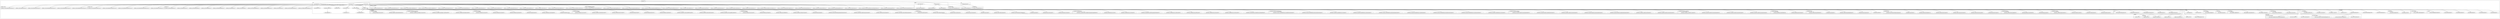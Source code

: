 digraph {
  subgraph cluster_ {
    label = "";
    labeljust = l;
    subgraph cluster_core {
      label = "core";
      labeljust = l;
      node[shape=ellipse];
      Template_core_Constructor [label="core.Constructor.ftl (39)"];
      node[shape=ellipse];
      Template_core_Attribute [label="core.Attribute.ftl (175)"];
      node[shape=ellipse];
      Template_core_Class [label="core.Class.ftl (40)"];
      node[shape=ellipse];
      Template_core_Interface [label="core.Interface.ftl (14)"];
      node[shape=ellipse];
      Template_core_EmptyBody [label="core.EmptyBody.ftl (39)"];
      node[shape=ellipse];
      Template_core_Annotations [label="core.Annotations.ftl (15)"];
      node[shape=ellipse];
      Template_core_Method [label="core.Method.ftl (1182)"];
      node[shape=ellipse];
      Template_core_EmptyConstants [label="core.EmptyConstants.ftl (2)"];
      node[shape=ellipse];
      Template_core_Imports [label="core.Imports.ftl (54)"];
      node[shape=ellipse];
      Template_core_Value [label="core.Value.ftl (115)"];
      node[shape=ellipse];
      Template_core_Enum [label="core.Enum.ftl (1)"];
      node[shape=ellipse];
      Template_core_Constants [label="core.Constants.ftl (2)"];
    }
    subgraph cluster__symboltable {
      label = "_symboltable";
      labeljust = l;
      subgraph cluster__symboltable_symbol {
        label = "_symboltable.symbol";
        labeljust = l;
        node[shape=ellipse];
        Template__symboltable_symbol_Build [label="_symboltable.symbol.Build.ftl (2)"];
        node[shape=ellipse];
        Template__symboltable_symbol_DetermineFullName [label="_symboltable.symbol.DetermineFullName.ftl (2)"];
        node[shape=ellipse];
        Template__symboltable_symbol_NameSetter [label="_symboltable.symbol.NameSetter.ftl (4)"];
        node[shape=ellipse];
        Template__symboltable_symbol_DeterminePackageName [label="_symboltable.symbol.DeterminePackageName.ftl (2)"];
      }
      subgraph cluster__symboltable_symboltablecreatordelegator {
        label = "_symboltable.symboltablecreatordelegator";
        labeljust = l;
        node[shape=ellipse];
        Template__symboltable_symboltablecreatordelegator_Constructor [label="_symboltable.symboltablecreatordelegator.Constructor.ftl (1)"];
        node[shape=ellipse];
        Template__symboltable_symboltablecreatordelegator_Build [label="_symboltable.symboltablecreatordelegator.Build.ftl (1)"];
        node[shape=ellipse];
        Template__symboltable_symboltablecreatordelegator_CreateFromAST [label="_symboltable.symboltablecreatordelegator.CreateFromAST.ftl (1)"];
      }
      subgraph cluster__symboltable_language {
        label = "_symboltable.language";
        labeljust = l;
        node[shape=ellipse];
        Template__symboltable_language_Constructor [label="_symboltable.language.Constructor.ftl (1)"];
        node[shape=ellipse];
        Template__symboltable_language_CalculateModelNamesFor [label="_symboltable.language.CalculateModelNamesFor.ftl (2)"];
      }
      subgraph cluster__symboltable_iglobalscope {
        label = "_symboltable.iglobalscope";
        labeljust = l;
        node[shape=ellipse];
        Template__symboltable_iglobalscope_ResolveMany [label="_symboltable.iglobalscope.ResolveMany.ftl (2)"];
        node[shape=ellipse];
        Template__symboltable_iglobalscope_LoadModelsFor [label="_symboltable.iglobalscope.LoadModelsFor.ftl (2)"];
      }
      subgraph cluster__symboltable_serialization_symbolDeSer {
        label = "_symboltable.serialization.symbolDeSer";
        labeljust = l;
        node[shape=ellipse];
        Template__symboltable_serialization_symbolDeSer_DeserializeJsonObject [label="_symboltable.serialization.symbolDeSer.DeserializeJsonObject.ftl (2)"];
        node[shape=ellipse];
        Template__symboltable_serialization_symbolDeSer_Serialize [label="_symboltable.serialization.symbolDeSer.Serialize.ftl (3)"];
        node[shape=ellipse];
        Template__symboltable_serialization_symbolDeSer_DeserializeSymbol [label="_symboltable.serialization.symbolDeSer.DeserializeSymbol.ftl (2)"];
        node[shape=ellipse];
        Template__symboltable_serialization_symbolDeSer_DeserializeString [label="_symboltable.serialization.symbolDeSer.DeserializeString.ftl (3)"];
      }
      subgraph cluster__symboltable_serialization_scopeDeSer {
        label = "_symboltable.serialization.scopeDeSer";
        labeljust = l;
        node[shape=ellipse];
        Template__symboltable_serialization_scopeDeSer_DeserializeArtifactScope [label="_symboltable.serialization.scopeDeSer.DeserializeArtifactScope.ftl (1)"];
        node[shape=ellipse];
        Template__symboltable_serialization_scopeDeSer_DeserializeScope [label="_symboltable.serialization.scopeDeSer.DeserializeScope.ftl (1)"];
        node[shape=ellipse];
        Template__symboltable_serialization_scopeDeSer_AddAndLinkSubScopes [label="_symboltable.serialization.scopeDeSer.AddAndLinkSubScopes.ftl (1)"];
        node[shape=ellipse];
        Template__symboltable_serialization_scopeDeSer_DeserializeJsonObject [label="_symboltable.serialization.scopeDeSer.DeserializeJsonObject.ftl (1)"];
        node[shape=ellipse];
        Template__symboltable_serialization_scopeDeSer_DeserializeSymbol [label="_symboltable.serialization.scopeDeSer.DeserializeSymbol.ftl (2)"];
        node[shape=ellipse];
        Template__symboltable_serialization_scopeDeSer_AddSymbols [label="_symboltable.serialization.scopeDeSer.AddSymbols.ftl (1)"];
        node[shape=ellipse];
        Template__symboltable_serialization_scopeDeSer_AddAndLinkSpanningSymbol [label="_symboltable.serialization.scopeDeSer.AddAndLinkSpanningSymbol.ftl (1)"];
      }
      subgraph cluster__symboltable_serialization_symbolTablePrinter {
        label = "_symboltable.serialization.symbolTablePrinter";
        labeljust = l;
        node[shape=ellipse];
        Template__symboltable_serialization_symbolTablePrinter_VisitScope [label="_symboltable.serialization.symbolTablePrinter.VisitScope.ftl (1)"];
        node[shape=ellipse];
        Template__symboltable_serialization_symbolTablePrinter_HasSymbolsInSubScopes [label="_symboltable.serialization.symbolTablePrinter.HasSymbolsInSubScopes.ftl (1)"];
        node[shape=ellipse];
        Template__symboltable_serialization_symbolTablePrinter_SerializeRelevantSubScopes [label="_symboltable.serialization.symbolTablePrinter.SerializeRelevantSubScopes.ftl (1)"];
        node[shape=ellipse];
        Template__symboltable_serialization_symbolTablePrinter_VisitSymbol [label="_symboltable.serialization.symbolTablePrinter.VisitSymbol.ftl (2)"];
        node[shape=ellipse];
        Template__symboltable_serialization_symbolTablePrinter_SerializeLocalSymbols [label="_symboltable.serialization.symbolTablePrinter.SerializeLocalSymbols.ftl (1)"];
        node[shape=ellipse];
        Template__symboltable_serialization_symbolTablePrinter_FilterRelevantSubScopes [label="_symboltable.serialization.symbolTablePrinter.FilterRelevantSubScopes.ftl (1)"];
        node[shape=ellipse];
        Template__symboltable_serialization_symbolTablePrinter_VisitArtifactScope [label="_symboltable.serialization.symbolTablePrinter.VisitArtifactScope.ftl (1)"];
        node[shape=ellipse];
        Template__symboltable_serialization_symbolTablePrinter_AddScopeSpanningSymbol [label="_symboltable.serialization.symbolTablePrinter.AddScopeSpanningSymbol.ftl (1)"];
        node[shape=ellipse];
        Template__symboltable_serialization_symbolTablePrinter_SerializeSymbol [label="_symboltable.serialization.symbolTablePrinter.SerializeSymbol.ftl (3)"];
      }
      subgraph cluster__symboltable_symboltablecreator {
        label = "_symboltable.symboltablecreator";
        labeljust = l;
        node[shape=ellipse];
        Template__symboltable_symboltablecreator_CreateScope [label="_symboltable.symboltablecreator.CreateScope.ftl (1)"];
        node[shape=ellipse];
        Template__symboltable_symboltablecreator_Visit [label="_symboltable.symboltablecreator.Visit.ftl (2)"];
        node[shape=ellipse];
        Template__symboltable_symboltablecreator_SetLinkBetweenSpannedScopeAndNode [label="_symboltable.symboltablecreator.SetLinkBetweenSpannedScopeAndNode.ftl (2)"];
        node[shape=ellipse];
        Template__symboltable_symboltablecreator_SetLinkBetweenSymbolAndNode [label="_symboltable.symboltablecreator.SetLinkBetweenSymbolAndNode.ftl (2)"];
        node[shape=ellipse];
        Template__symboltable_symboltablecreator_VisitNoSymbol [label="_symboltable.symboltablecreator.VisitNoSymbol.ftl (1)"];
        node[shape=ellipse];
        Template__symboltable_symboltablecreator_PutOnStack [label="_symboltable.symboltablecreator.PutOnStack.ftl (1)"];
        node[shape=ellipse];
        Template__symboltable_symboltablecreator_AddToScope [label="_symboltable.symboltablecreator.AddToScope.ftl (2)"];
        node[shape=ellipse];
        Template__symboltable_symboltablecreator_CreateFromAST [label="_symboltable.symboltablecreator.CreateFromAST.ftl (1)"];
        node[shape=ellipse];
        Template__symboltable_symboltablecreator_AddToScopeAndLinkWithNode [label="_symboltable.symboltablecreator.AddToScopeAndLinkWithNode.ftl (2)"];
      }
      subgraph cluster__symboltable_artifactscope {
        label = "_symboltable.artifactscope";
        labeljust = l;
        node[shape=ellipse];
        Template__symboltable_artifactscope_CheckIfContinueAsSubScope [label="_symboltable.artifactscope.CheckIfContinueAsSubScope.ftl (1)"];
        node[shape=ellipse];
        Template__symboltable_artifactscope_GetRemainingNameForResolveDown [label="_symboltable.artifactscope.GetRemainingNameForResolveDown.ftl (1)"];
        node[shape=ellipse];
        Template__symboltable_artifactscope_Constructor [label="_symboltable.artifactscope.Constructor.ftl (1)"];
        node[shape=ellipse];
        Template__symboltable_artifactscope_Build [label="_symboltable.artifactscope.Build.ftl (1)"];
        node[shape=ellipse];
        Template__symboltable_artifactscope_GetTopLevelSymbol [label="_symboltable.artifactscope.GetTopLevelSymbol.ftl (1)"];
        node[shape=ellipse];
        Template__symboltable_artifactscope_GetFilePath [label="_symboltable.artifactscope.GetFilePath.ftl (1)"];
        node[shape=ellipse];
        Template__symboltable_artifactscope_GetName [label="_symboltable.artifactscope.GetName.ftl (1)"];
        node[shape=ellipse];
        Template__symboltable_artifactscope_ContinueWithEnclosingScope [label="_symboltable.artifactscope.ContinueWithEnclosingScope.ftl (2)"];
        node[shape=ellipse];
        Template__symboltable_artifactscope_IsPresentName [label="_symboltable.artifactscope.IsPresentName.ftl (1)"];
      }
      subgraph cluster__symboltable_scope {
        label = "_symboltable.scope";
        labeljust = l;
        node[shape=ellipse];
        Template__symboltable_scope_Build [label="_symboltable.scope.Build.ftl (1)"];
        node[shape=ellipse];
        Template__symboltable_scope_SetSpanningSymbolAbsent [label="_symboltable.scope.SetSpanningSymbolAbsent.ftl (1)"];
        node[shape=ellipse];
        Template__symboltable_scope_SetEnclosingScope [label="_symboltable.scope.SetEnclosingScope.ftl (1)"];
        node[shape=ellipse];
        Template__symboltable_scope_Accept [label="_symboltable.scope.Accept.ftl (1)"];
        node[shape=ellipse];
        Template__symboltable_scope_SetSubScopes [label="_symboltable.scope.SetSubScopes.ftl (1)"];
        node[shape=ellipse];
        Template__symboltable_scope_GetSymbolSize [label="_symboltable.scope.GetSymbolSize.ftl (1)"];
        node[shape=ellipse];
        Template__symboltable_scope_SetSpanningSymbol [label="_symboltable.scope.SetSpanningSymbol.ftl (1)"];
        node[shape=ellipse];
        Template__symboltable_scope_AddSubScope [label="_symboltable.scope.AddSubScope.ftl (1)"];
        node[shape=ellipse];
        Template__symboltable_scope_RemoveSubScope [label="_symboltable.scope.RemoveSubScope.ftl (1)"];
        node[shape=ellipse];
        Template__symboltable_scope_GetSubScopes [label="_symboltable.scope.GetSubScopes.ftl (1)"];
      }
      subgraph cluster__symboltable_symTabMill {
        label = "_symboltable.symTabMill";
        labeljust = l;
        node[shape=ellipse];
        Template__symboltable_symTabMill_GetMill [label="_symboltable.symTabMill.GetMill.ftl (1)"];
        node[shape=ellipse];
        Template__symboltable_symTabMill_BuilderMethod [label="_symboltable.symTabMill.BuilderMethod.ftl (11)"];
        node[shape=ellipse];
        Template__symboltable_symTabMill_InitMe [label="_symboltable.symTabMill.InitMe.ftl (1)"];
        node[shape=ellipse];
        Template__symboltable_symTabMill_Reset [label="_symboltable.symTabMill.Reset.ftl (1)"];
      }
      subgraph cluster__symboltable_globalscope {
        label = "_symboltable.globalscope";
        labeljust = l;
        node[shape=ellipse];
        Template__symboltable_globalscope_Build [label="_symboltable.globalscope.Build.ftl (1)"];
        node[shape=ellipse];
        Template__symboltable_globalscope_CacheMethod [label="_symboltable.globalscope.CacheMethod.ftl (1)"];
        node[shape=ellipse];
        Template__symboltable_globalscope_ResolveAdapted [label="_symboltable.globalscope.ResolveAdapted.ftl (2)"];
      }
      subgraph cluster__symboltable_iscope {
        label = "_symboltable.iscope";
        labeljust = l;
        node[shape=ellipse];
        Template__symboltable_iscope_ResolveDownMany [label="_symboltable.iscope.ResolveDownMany.ftl (2)"];
        node[shape=ellipse];
        Template__symboltable_iscope_ResolveDelegate [label="_symboltable.iscope.ResolveDelegate.ftl (14)"];
        node[shape=ellipse];
        Template__symboltable_iscope_Filter [label="_symboltable.iscope.Filter.ftl (2)"];
        node[shape=ellipse];
        Template__symboltable_iscope_ContinueWithEnclosingScope [label="_symboltable.iscope.ContinueWithEnclosingScope.ftl (2)"];
        node[shape=ellipse];
        Template__symboltable_iscope_ResolveMany [label="_symboltable.iscope.ResolveMany.ftl (2)"];
        node[shape=ellipse];
        Template__symboltable_iscope_ResolveManyLocally [label="_symboltable.iscope.ResolveManyLocally.ftl (2)"];
        node[shape=ellipse];
        Template__symboltable_iscope_ContinueAsSubScope [label="_symboltable.iscope.ContinueAsSubScope.ftl (2)"];
      }
      subgraph cluster__symboltable_modelloader {
        label = "_symboltable.modelloader";
        labeljust = l;
        node[shape=ellipse];
        Template__symboltable_modelloader_CreateSymbolTableFromAST [label="_symboltable.modelloader.CreateSymbolTableFromAST.ftl (1)"];
        node[shape=ellipse];
        Template__symboltable_modelloader_Constructor [label="_symboltable.modelloader.Constructor.ftl (1)"];
        node[shape=ellipse];
        Template__symboltable_modelloader_LoadModels [label="_symboltable.modelloader.LoadModels.ftl (1)"];
        node[shape=ellipse];
        Template__symboltable_modelloader_Resolve [label="_symboltable.modelloader.Resolve.ftl (1)"];
        node[shape=ellipse];
        Template__symboltable_modelloader_Build [label="_symboltable.modelloader.Build.ftl (1)"];
        node[shape=ellipse];
        Template__symboltable_modelloader_ResolveSymbol [label="_symboltable.modelloader.ResolveSymbol.ftl (1)"];
        node[shape=ellipse];
        Template__symboltable_modelloader_LoadModelsIntoScope [label="_symboltable.modelloader.LoadModelsIntoScope.ftl (1)"];
        node[shape=ellipse];
        Template__symboltable_modelloader_ShowWarningIfParsedModels [label="_symboltable.modelloader.ShowWarningIfParsedModels.ftl (1)"];
        node[shape=ellipse];
        Template__symboltable_modelloader_LoadSymbolsIntoScope [label="_symboltable.modelloader.LoadSymbolsIntoScope.ftl (1)"];
      }
      subgraph cluster__symboltable_symbolloader {
        label = "_symboltable.symbolloader";
        labeljust = l;
        node[shape=ellipse];
        Template__symboltable_symbolloader_Constructor [label="_symboltable.symbolloader.Constructor.ftl (2)"];
        node[shape=ellipse];
        Template__symboltable_symbolloader_Build [label="_symboltable.symbolloader.Build.ftl (2)"];
        node[shape=ellipse];
        Template__symboltable_symbolloader_LoadSymbol [label="_symboltable.symbolloader.LoadSymbol.ftl (2)"];
        node[shape=ellipse];
        Template__symboltable_symbolloader_GetSymbol [label="_symboltable.symbolloader.GetSymbol.ftl (2)"];
        node[shape=ellipse];
        Template__symboltable_symbolloader_Set [label="_symboltable.symbolloader.Set.ftl (4)"];
        node[shape=ellipse];
        Template__symboltable_symbolloader_IsSymbolLoaded [label="_symboltable.symbolloader.IsSymbolLoaded.ftl (2)"];
      }
      node[shape=ellipse];
      Template__symboltable_AcceptTop [label="_symboltable.AcceptTop.ftl (1)"];
    }
    subgraph cluster_parser {
      label = "parser";
      labeljust = l;
      node[shape=ellipse];
      Template_parser_MCParserMethods [label="parser.MCParserMethods.ftl (3)"];
      node[shape=ellipse];
      Template_parser_Parser [label="parser.Parser.ftl (1)"];
      node[shape=ellipse];
      Template_parser_MCParser [label="parser.MCParser.ftl (1)"];
      node[shape=ellipse];
      Template_parser_ParserHeader [label="parser.ParserHeader.ftl (1)"];
      node[shape=ellipse];
      Template_parser_LexerMember [label="parser.LexerMember.ftl (1)"];
    }
    subgraph cluster_data {
      label = "data";
      labeljust = l;
      node[shape=ellipse];
      Template_data_DeepEqualsWithComments [label="data.DeepEqualsWithComments.ftl (3)"];
      node[shape=ellipse];
      Template_data_EqualsWithComments [label="data.EqualsWithComments.ftl (3)"];
      node[shape=ellipse];
      Template_data_DeepCloneWithParameters [label="data.DeepCloneWithParameters.ftl (3)"];
      node[shape=ellipse];
      Template_data_DeepEqualsWithOrder [label="data.DeepEqualsWithOrder.ftl (3)"];
      node[shape=ellipse];
      Template_data_EqualAttributes [label="data.EqualAttributes.ftl (3)"];
    }
    subgraph cluster_od {
      label = "od";
      labeljust = l;
      node[shape=ellipse];
      Template_od_DiagramVisitor [label="od.DiagramVisitor.ftl (1)"];
    }
    subgraph cluster_methods {
      label = "methods";
      labeljust = l;
      subgraph cluster_methods_opt {
        label = "methods.opt";
        labeljust = l;
        node[shape=ellipse];
        Template_methods_opt_IsPresent [label="methods.opt.IsPresent.ftl (13)"];
        node[shape=ellipse];
        Template_methods_opt_Set [label="methods.opt.Set.ftl (7)"];
        node[shape=ellipse];
        Template_methods_opt_Get [label="methods.opt.Get.ftl (13)"];
        node[shape=ellipse];
        Template_methods_opt_SetAbsent [label="methods.opt.SetAbsent.ftl (7)"];
      }
      node[shape=ellipse];
      Template_methods_Set [label="methods.Set.ftl (41)"];
      node[shape=ellipse];
      Template_methods_Get [label="methods.Get.ftl (95)"];
      node[shape=ellipse];
      Template_methods_MethodDelegate [label="methods.MethodDelegate.ftl (318)"];
    }
    subgraph cluster_automata__symboltable {
      label = "automata._symboltable";
      labeljust = l;
      subgraph cluster_automata__symboltable_serialization {
        label = "automata._symboltable.serialization";
        labeljust = l;
        node[shape=note];
        File_automata__symboltable_serialization_AutomatonSymbolDeSer [label="automata._symboltable.serialization.AutomatonSymbolDeSer.java (1)"];
        node[shape=note];
        File_automata__symboltable_serialization_AutomataScopeDeSer [label="automata._symboltable.serialization.AutomataScopeDeSer.java (1)"];
        node[shape=note];
        File_automata__symboltable_serialization_StateSymbolDeSer [label="automata._symboltable.serialization.StateSymbolDeSer.java (1)"];
        node[shape=note];
        File_automata__symboltable_serialization_AutomataSymbolTablePrinter [label="automata._symboltable.serialization.AutomataSymbolTablePrinter.java (1)"];
      }
      node[shape=note];
      File_automata__symboltable_AutomataGlobalScopeBuilder [label="automata._symboltable.AutomataGlobalScopeBuilder.java (1)"];
      node[shape=note];
      File_automata__symboltable_StateSymbol [label="automata._symboltable.StateSymbol.java (1)"];
      node[shape=note];
      File_automata__symboltable_AutomataScopeBuilder [label="automata._symboltable.AutomataScopeBuilder.java (1)"];
      node[shape=note];
      File_automata__symboltable_AutomataArtifactScope [label="automata._symboltable.AutomataArtifactScope.java (1)"];
      node[shape=note];
      File_automata__symboltable_AutomatonSymbolBuilder [label="automata._symboltable.AutomatonSymbolBuilder.java (1)"];
      node[shape=note];
      File_automata__symboltable_AutomataModelLoader [label="automata._symboltable.AutomataModelLoader.java (1)"];
      node[shape=note];
      File_automata__symboltable_StateSymbolLoaderBuilder [label="automata._symboltable.StateSymbolLoaderBuilder.java (1)"];
      node[shape=note];
      File_automata__symboltable_AutomataSymbolTableCreatorBuilder [label="automata._symboltable.AutomataSymbolTableCreatorBuilder.java (1)"];
      node[shape=note];
      File_automata__symboltable_AutomataModelLoaderBuilder [label="automata._symboltable.AutomataModelLoaderBuilder.java (1)"];
      node[shape=note];
      File_automata__symboltable_IAutomataScope [label="automata._symboltable.IAutomataScope.java (1)"];
      node[shape=note];
      File_automata__symboltable_AutomataArtifactScopeBuilder [label="automata._symboltable.AutomataArtifactScopeBuilder.java (1)"];
      node[shape=note];
      File_automata__symboltable_IAutomatonSymbolResolvingDelegate [label="automata._symboltable.IAutomatonSymbolResolvingDelegate.java (1)"];
      node[shape=note];
      File_automata__symboltable_AutomataSymbolTableCreatorDelegator [label="automata._symboltable.AutomataSymbolTableCreatorDelegator.java (1)"];
      node[shape=note];
      File_automata__symboltable_StateSymbolLoader [label="automata._symboltable.StateSymbolLoader.java (1)"];
      node[shape=note];
      File_automata__symboltable_AutomatonSymbolLoader [label="automata._symboltable.AutomatonSymbolLoader.java (1)"];
      node[shape=note];
      File_automata__symboltable_AutomataGlobalScope [label="automata._symboltable.AutomataGlobalScope.java (1)"];
      node[shape=note];
      File_automata__symboltable_AutomatonSymbolTOP [label="automata._symboltable.AutomatonSymbolTOP.java (1)"];
      node[shape=note];
      File_automata__symboltable_StateSymbolBuilder [label="automata._symboltable.StateSymbolBuilder.java (1)"];
      node[shape=note];
      File_automata__symboltable_AutomataSymbolTableCreator [label="automata._symboltable.AutomataSymbolTableCreator.java (1)"];
      node[shape=note];
      File_automata__symboltable_IAutomataGlobalScope [label="automata._symboltable.IAutomataGlobalScope.java (1)"];
      node[shape=note];
      File_automata__symboltable_AutomatonSymbolLoaderBuilder [label="automata._symboltable.AutomatonSymbolLoaderBuilder.java (1)"];
      node[shape=note];
      File_automata__symboltable_AutomataLanguageTOP [label="automata._symboltable.AutomataLanguageTOP.java (1)"];
      node[shape=note];
      File_automata__symboltable_AutomataSymbolTableCreatorDelegatorBuilder [label="automata._symboltable.AutomataSymbolTableCreatorDelegatorBuilder.java (1)"];
      node[shape=note];
      File_automata__symboltable_IStateSymbolResolvingDelegate [label="automata._symboltable.IStateSymbolResolvingDelegate.java (1)"];
      node[shape=note];
      File_automata__symboltable_AutomataScope [label="automata._symboltable.AutomataScope.java (1)"];
      node[shape=note];
      File_automata__symboltable_AutomataLanguageBuilder [label="automata._symboltable.AutomataLanguageBuilder.java (1)"];
      node[shape=note];
      File_automata__symboltable_ICommonAutomataSymbol [label="automata._symboltable.ICommonAutomataSymbol.java (1)"];
      node[shape=note];
      File_automata__symboltable_AutomataSymTabMill [label="automata._symboltable.AutomataSymTabMill.java (1)"];
    }
    subgraph cluster_automata__parser {
      label = "automata._parser";
      labeljust = l;
      node[shape=note];
      File_automata__parser_AutomataAntlr [label="automata._parser.AutomataAntlr.g4 (1)"];
      node[shape=note];
      File_automata__parser_AutomataParser [label="automata._parser.AutomataParser.java (1)"];
    }
    subgraph cluster_automata__od {
      label = "automata._od";
      labeljust = l;
      node[shape=note];
      File_automata__od_Automata2OD [label="automata._od.Automata2OD.java (1)"];
    }
    subgraph cluster_automata__visitor {
      label = "automata._visitor";
      labeljust = l;
      node[shape=note];
      File_automata__visitor_AutomataDelegatorVisitor [label="automata._visitor.AutomataDelegatorVisitor.java (1)"];
      node[shape=note];
      File_automata__visitor_AutomataVisitor [label="automata._visitor.AutomataVisitor.java (1)"];
      node[shape=note];
      File_automata__visitor_AutomataSymbolVisitor [label="automata._visitor.AutomataSymbolVisitor.java (1)"];
      node[shape=note];
      File_automata__visitor_AutomataParentAwareVisitor [label="automata._visitor.AutomataParentAwareVisitor.java (1)"];
      node[shape=note];
      File_automata__visitor_AutomataScopeVisitor [label="automata._visitor.AutomataScopeVisitor.java (1)"];
      node[shape=note];
      File_automata__visitor_AutomataInheritanceVisitor [label="automata._visitor.AutomataInheritanceVisitor.java (1)"];
    }
    subgraph cluster_automata__cocos {
      label = "automata._cocos";
      labeljust = l;
      node[shape=note];
      File_automata__cocos_AutomataCoCoChecker [label="automata._cocos.AutomataCoCoChecker.java (1)"];
      node[shape=note];
      File_automata__cocos_AutomataASTStateCoCo [label="automata._cocos.AutomataASTStateCoCo.java (1)"];
      node[shape=note];
      File_automata__cocos_AutomataASTAutomataNodeCoCo [label="automata._cocos.AutomataASTAutomataNodeCoCo.java (1)"];
      node[shape=note];
      File_automata__cocos_AutomataASTAutomatonCoCo [label="automata._cocos.AutomataASTAutomatonCoCo.java (1)"];
      node[shape=note];
      File_automata__cocos_AutomataASTTransitionCoCo [label="automata._cocos.AutomataASTTransitionCoCo.java (1)"];
    }
    subgraph cluster_automata__ast {
      label = "automata._ast";
      labeljust = l;
      node[shape=note];
      File_automata__ast_ASTStateTOP [label="automata._ast.ASTStateTOP.java (1)"];
      node[shape=note];
      File_automata__ast_AutomataMill [label="automata._ast.AutomataMill.java (1)"];
      node[shape=note];
      File_automata__ast_ASTAutomatonBuilder [label="automata._ast.ASTAutomatonBuilder.java (1)"];
      node[shape=note];
      File_automata__ast_ASTStateBuilder [label="automata._ast.ASTStateBuilder.java (1)"];
      node[shape=note];
      File_automata__ast_ASTAutomatonTOP [label="automata._ast.ASTAutomatonTOP.java (1)"];
      node[shape=note];
      File_automata__ast_MCBasicsMillForAutomata [label="automata._ast.MCBasicsMillForAutomata.java (1)"];
      node[shape=note];
      File_automata__ast_ASTConstantsAutomata [label="automata._ast.ASTConstantsAutomata.java (1)"];
      node[shape=note];
      File_automata__ast_ASTTransition [label="automata._ast.ASTTransition.java (1)"];
      node[shape=note];
      File_automata__ast_AutomataNodeFactory [label="automata._ast.AutomataNodeFactory.java (1)"];
      node[shape=note];
      File_automata__ast_AutomataLiterals [label="automata._ast.AutomataLiterals.java (1)"];
      node[shape=note];
      File_automata__ast_ASTTransitionBuilder [label="automata._ast.ASTTransitionBuilder.java (1)"];
      node[shape=note];
      File_automata__ast_ASTAutomataNode [label="automata._ast.ASTAutomataNode.java (1)"];
    }
    subgraph cluster__visitor {
      label = "_visitor";
      labeljust = l;
      subgraph cluster__visitor_parentaware {
        label = "_visitor.parentaware";
        labeljust = l;
        node[shape=ellipse];
        Template__visitor_parentaware_Travers [label="_visitor.parentaware.Travers.ftl (3)"];
        node[shape=ellipse];
        Template__visitor_parentaware_GetParent [label="_visitor.parentaware.GetParent.ftl (1)"];
      }
      subgraph cluster__visitor_delegator {
        label = "_visitor.delegator";
        labeljust = l;
        node[shape=ellipse];
        Template__visitor_delegator_SetVisitor [label="_visitor.delegator.SetVisitor.ftl (2)"];
        node[shape=ellipse];
        Template__visitor_delegator_VisitorMethods [label="_visitor.delegator.VisitorMethods.ftl (20)"];
        node[shape=ellipse];
        Template__visitor_delegator_SetRealThis [label="_visitor.delegator.SetRealThis.ftl (1)"];
      }
      subgraph cluster__visitor_scope {
        label = "_visitor.scope";
        labeljust = l;
        node[shape=ellipse];
        Template__visitor_scope_Traverse [label="_visitor.scope.Traverse.ftl (2)"];
      }
      subgraph cluster__visitor_inheritance {
        label = "_visitor.inheritance";
        labeljust = l;
        node[shape=ellipse];
        Template__visitor_inheritance_Handle [label="_visitor.inheritance.Handle.ftl (4)"];
      }
      node[shape=ellipse];
      Template__visitor_Traverse [label="_visitor.Traverse.ftl (3)"];
      node[shape=ellipse];
      Template__visitor_Handle [label="_visitor.Handle.ftl (8)"];
    }
    subgraph cluster__ast_ast_class {
      label = "_ast.ast_class";
      labeljust = l;
      subgraph cluster__ast_ast_class_builder {
        label = "_ast.ast_class.builder";
        labeljust = l;
        node[shape=ellipse];
        Template__ast_ast_class_builder_ASTCNodeInit [label="_ast.ast_class.builder.ASTCNodeInit.ftl (3)"];
        node[shape=ellipse];
        Template__ast_ast_class_builder_ASTCNodeMethodDelegate [label="_ast.ast_class.builder.ASTCNodeMethodDelegate.ftl (102)"];
      }
      subgraph cluster__ast_ast_class_symboltable {
        label = "_ast.ast_class.symboltable";
        labeljust = l;
        node[shape=ellipse];
        Template__ast_ast_class_symboltable_InheritedSetEnclosingScope [label="_ast.ast_class.symboltable.InheritedSetEnclosingScope.ftl (3)"];
      }
      node[shape=ellipse];
      Template__ast_ast_class_Accept [label="_ast.ast_class.Accept.ftl (3)"];
      node[shape=ellipse];
      Template__ast_ast_class_AcceptSuper [label="_ast.ast_class.AcceptSuper.ftl (3)"];
      node[shape=ellipse];
      Template__ast_ast_class_GetChildren [label="_ast.ast_class.GetChildren.ftl (3)"];
    }
    subgraph cluster__ast_nodefactory {
      label = "_ast.nodefactory";
      labeljust = l;
      node[shape=ellipse];
      Template__ast_nodefactory_Create [label="_ast.nodefactory.Create.ftl (3)"];
      node[shape=ellipse];
      Template__ast_nodefactory_DoCreate [label="_ast.nodefactory.DoCreate.ftl (3)"];
      node[shape=ellipse];
      Template__ast_nodefactory_GetFactory [label="_ast.nodefactory.GetFactory.ftl (1)"];
    }
    subgraph cluster__ast_builder {
      label = "_ast.builder";
      labeljust = l;
      subgraph cluster__ast_builder_opt {
        label = "_ast.builder.opt";
        labeljust = l;
        node[shape=ellipse];
        Template__ast_builder_opt_Set [label="_ast.builder.opt.Set.ftl (6)"];
        node[shape=ellipse];
        Template__ast_builder_opt_SetAbsent [label="_ast.builder.opt.SetAbsent.ftl (6)"];
      }
      node[shape=ellipse];
      Template__ast_builder_BuildMethod [label="_ast.builder.BuildMethod.ftl (3)"];
      node[shape=ellipse];
      Template__ast_builder_Set [label="_ast.builder.Set.ftl (47)"];
      node[shape=ellipse];
      Template__ast_builder_IsValidMethod [label="_ast.builder.IsValidMethod.ftl (11)"];
      node[shape=ellipse];
      Template__ast_builder_MethodDelegate [label="_ast.builder.MethodDelegate.ftl (98)"];
    }
    subgraph cluster__ast_ast_constants {
      label = "_ast.ast_constants";
      labeljust = l;
      node[shape=ellipse];
      Template__ast_ast_constants_GetAllLanguages [label="_ast.ast_constants.GetAllLanguages.ftl (1)"];
    }
    subgraph cluster__ast_mill {
      label = "_ast.mill";
      labeljust = l;
      node[shape=ellipse];
      Template__ast_mill_InitMethod [label="_ast.mill.InitMethod.ftl (1)"];
      node[shape=ellipse];
      Template__ast_mill_InitMeMethod [label="_ast.mill.InitMeMethod.ftl (1)"];
      node[shape=ellipse];
      Template__ast_mill_ResetMethod [label="_ast.mill.ResetMethod.ftl (1)"];
      node[shape=ellipse];
      Template__ast_mill_BuilderMethod [label="_ast.mill.BuilderMethod.ftl (3)"];
      node[shape=ellipse];
      Template__ast_mill_GetMillMethod [label="_ast.mill.GetMillMethod.ftl (1)"];
      node[shape=ellipse];
      Template__ast_mill_ProtectedBuilderMethod [label="_ast.mill.ProtectedBuilderMethod.ftl (3)"];
    }
    node[shape=box3d];
    Model_Automata [label="Automata (1)"];
  }
  Model_Automata -> Template_parser_Parser;
  Model_Automata -> Template_core_Class;
  Model_Automata -> Template_parser_MCParser;
  Model_Automata -> Template_od_DiagramVisitor;
  Model_Automata -> Template_core_Interface;
  Model_Automata -> Template_core_Enum;
  Template_core_Constructor -> Template__symboltable_symboltablecreatordelegator_Constructor;
  Template_core_Constructor -> Template_core_EmptyBody;
  Template_core_Constructor -> Template__symboltable_artifactscope_Constructor;
  Template_core_Constructor -> Template__symboltable_language_Constructor;
  Template_core_Constructor -> Template__symboltable_symbolloader_Constructor;
  Template_core_Constructor -> Template__symboltable_modelloader_Constructor;
  Template_core_Attribute -> Template_core_Value;
  Template_core_Class -> File_automata__symboltable_AutomataGlobalScopeBuilder;
  Template_core_Class -> File_automata__symboltable_AutomataScopeBuilder;
  Template_core_Class -> File_automata__ast_ASTConstantsAutomata;
  Template_core_Class -> File_automata__cocos_AutomataCoCoChecker;
  Template_core_Class -> File_automata__symboltable_StateSymbolLoader;
  Template_core_Class -> File_automata__symboltable_AutomatonSymbolTOP;
  Template_core_Class -> File_automata__ast_MCBasicsMillForAutomata;
  Template_core_Class -> File_automata__symboltable_serialization_AutomataScopeDeSer;
  Template_core_Class -> File_automata__symboltable_AutomataSymbolTableCreatorDelegatorBuilder;
  Template_core_Class -> File_automata__ast_ASTAutomatonBuilder;
  Template_core_Class -> File_automata__symboltable_AutomataArtifactScopeBuilder;
  Template_core_Class -> File_automata__symboltable_AutomataSymbolTableCreator;
  Template_core_Class -> File_automata__symboltable_StateSymbol;
  Template_core_Class -> File_automata__symboltable_AutomataGlobalScope;
  Template_core_Class -> Template_core_Method;
  Template_core_Class -> Template_core_Constructor;
  Template_core_Class -> File_automata__symboltable_AutomataLanguageBuilder;
  Template_core_Class -> File_automata__symboltable_serialization_AutomataSymbolTablePrinter;
  Template_core_Class -> File_automata__symboltable_AutomataSymbolTableCreatorBuilder;
  Template_core_Class -> File_automata__symboltable_serialization_AutomatonSymbolDeSer;
  Template_core_Class -> File_automata__symboltable_AutomataLanguageTOP;
  Template_core_Class -> File_automata__ast_AutomataNodeFactory;
  Template_core_Class -> File_automata__symboltable_serialization_StateSymbolDeSer;
  Template_core_Class -> File_automata__symboltable_AutomatonSymbolLoader;
  Template_core_Class -> File_automata__symboltable_AutomatonSymbolBuilder;
  Template_core_Class -> File_automata__ast_ASTTransitionBuilder;
  Template_core_Class -> File_automata__symboltable_StateSymbolBuilder;
  Template_core_Class -> File_automata__symboltable_AutomataSymTabMill;
  Template_core_Class -> File_automata__symboltable_AutomataArtifactScope;
  Template_core_Class -> File_automata__ast_ASTStateTOP;
  Template_core_Class -> File_automata__ast_ASTTransition;
  Template_core_Class -> Template_core_Annotations;
  Template_core_Class -> File_automata__ast_ASTAutomatonTOP;
  Template_core_Class -> File_automata__visitor_AutomataDelegatorVisitor;
  Template_core_Class -> File_automata__visitor_AutomataParentAwareVisitor;
  Template_core_Class -> File_automata__symboltable_AutomataModelLoaderBuilder;
  Template_core_Class -> File_automata__symboltable_AutomataSymbolTableCreatorDelegator;
  Template_core_Class -> Template_core_Imports;
  Template_core_Class -> File_automata__symboltable_StateSymbolLoaderBuilder;
  Template_core_Class -> File_automata__symboltable_AutomatonSymbolLoaderBuilder;
  Template_core_Class -> File_automata__ast_ASTStateBuilder;
  Template_core_Class -> File_automata__ast_AutomataMill;
  Template_core_Class -> Template_core_Attribute;
  Template_core_Class -> File_automata__symboltable_AutomataScope;
  Template_core_Class -> File_automata__symboltable_AutomataModelLoader;
  Template_core_Interface -> File_automata__cocos_AutomataASTAutomataNodeCoCo;
  Template_core_Interface -> File_automata__visitor_AutomataScopeVisitor;
  Template_core_Interface -> File_automata__cocos_AutomataASTTransitionCoCo;
  Template_core_Interface -> File_automata__visitor_AutomataVisitor;
  Template_core_Interface -> File_automata__symboltable_ICommonAutomataSymbol;
  Template_core_Interface -> Template_core_Annotations;
  Template_core_Interface -> File_automata__visitor_AutomataInheritanceVisitor;
  Template_core_Interface -> File_automata__cocos_AutomataASTStateCoCo;
  Template_core_Interface -> File_automata__symboltable_IAutomataGlobalScope;
  Template_core_Interface -> Template_core_Imports;
  Template_core_Interface -> File_automata__symboltable_IStateSymbolResolvingDelegate;
  Template_core_Interface -> Template_core_Method;
  Template_core_Interface -> File_automata__visitor_AutomataSymbolVisitor;
  Template_core_Interface -> File_automata__cocos_AutomataASTAutomatonCoCo;
  Template_core_Interface -> File_automata__symboltable_IAutomatonSymbolResolvingDelegate;
  Template_core_Interface -> File_automata__symboltable_IAutomataScope;
  Template_core_Interface -> File_automata__ast_ASTAutomataNode;
  Template_core_Method -> Template__ast_mill_InitMethod;
  Template_core_Method -> Template__ast_ast_class_AcceptSuper;
  Template_core_Method -> Template__symboltable_scope_SetSpanningSymbolAbsent;
  Template_core_Method -> Template__symboltable_serialization_symbolDeSer_DeserializeJsonObject;
  Template_core_Method -> Template_core_EmptyBody;
  Template_core_Method -> Template__symboltable_iglobalscope_LoadModelsFor;
  Template_core_Method -> Template__symboltable_symbol_DetermineFullName;
  Template_core_Method -> Template__symboltable_symboltablecreatordelegator_CreateFromAST;
  Template_core_Method -> Template__ast_nodefactory_DoCreate;
  Template_core_Method -> Template__symboltable_scope_SetSubScopes;
  Template_core_Method -> Template__symboltable_artifactscope_GetFilePath;
  Template_core_Method -> Template__symboltable_iscope_ResolveDelegate;
  Template_core_Method -> Template__ast_ast_constants_GetAllLanguages;
  Template_core_Method -> Template__symboltable_artifactscope_GetName;
  Template_core_Method -> Template__symboltable_modelloader_CreateSymbolTableFromAST;
  Template_core_Method -> Template__visitor_delegator_VisitorMethods;
  Template_core_Method -> Template__symboltable_modelloader_ResolveSymbol;
  Template_core_Method -> Template_data_EqualAttributes;
  Template_core_Method -> Template_methods_MethodDelegate;
  Template_core_Method -> Template__symboltable_artifactscope_ContinueWithEnclosingScope;
  Template_core_Method -> Template__ast_builder_Set;
  Template_core_Method -> Template__symboltable_artifactscope_GetRemainingNameForResolveDown;
  Template_core_Method -> Template__ast_ast_class_GetChildren;
  Template_core_Method -> Template__symboltable_globalscope_ResolveAdapted;
  Template_core_Method -> Template__symboltable_symbol_Build;
  Template_core_Method -> Template_methods_opt_Set;
  Template_core_Method -> Template__symboltable_symbolloader_IsSymbolLoaded;
  Template_core_Method -> Template__ast_nodefactory_GetFactory;
  Template_core_Method -> Template__symboltable_symbolloader_LoadSymbol;
  Template_core_Method -> Template__symboltable_serialization_symbolDeSer_DeserializeSymbol;
  Template_core_Method -> Template__symboltable_symboltablecreator_VisitNoSymbol;
  Template_core_Method -> Template__symboltable_serialization_symbolTablePrinter_SerializeRelevantSubScopes;
  Template_core_Method -> Template__symboltable_serialization_scopeDeSer_AddAndLinkSpanningSymbol;
  Template_core_Method -> Template__symboltable_symbolloader_Build;
  Template_core_Method -> Template__symboltable_serialization_symbolDeSer_Serialize;
  Template_core_Method -> Template__visitor_parentaware_GetParent;
  Template_core_Method -> Template__ast_builder_MethodDelegate;
  Template_core_Method -> Template__symboltable_symboltablecreator_AddToScope;
  Template_core_Method -> Template__symboltable_symbolloader_GetSymbol;
  Template_core_Method -> Template__symboltable_symboltablecreatordelegator_Build;
  Template_core_Method -> Template__symboltable_serialization_scopeDeSer_AddSymbols;
  Template_core_Method -> Template__symboltable_scope_SetSpanningSymbol;
  Template_core_Method -> Template__symboltable_serialization_symbolTablePrinter_VisitScope;
  Template_core_Method -> Template__symboltable_serialization_symbolTablePrinter_SerializeSymbol;
  Template_core_Method -> Template__visitor_inheritance_Handle;
  Template_core_Method -> Template__symboltable_artifactscope_CheckIfContinueAsSubScope;
  Template_core_Method -> Template_methods_opt_IsPresent;
  Template_core_Method -> Template__symboltable_iscope_ResolveDownMany;
  Template_core_Method -> Template__symboltable_globalscope_CacheMethod;
  Template_core_Method -> Template__symboltable_symbolloader_Set;
  Template_core_Method -> Template__symboltable_symboltablecreator_SetLinkBetweenSpannedScopeAndNode;
  Template_core_Method -> Template_methods_Get;
  Template_core_Method -> Template__symboltable_modelloader_LoadSymbolsIntoScope;
  Template_core_Method -> Template__ast_builder_opt_Set;
  Template_core_Method -> Template__symboltable_scope_RemoveSubScope;
  Template_core_Method -> Template__symboltable_serialization_symbolTablePrinter_HasSymbolsInSubScopes;
  Template_core_Method -> Template__symboltable_serialization_symbolTablePrinter_FilterRelevantSubScopes;
  Template_core_Method -> Template__symboltable_symboltablecreator_AddToScopeAndLinkWithNode;
  Template_core_Method -> Template__symboltable_symTabMill_BuilderMethod;
  Template_core_Method -> Template__symboltable_symboltablecreator_PutOnStack;
  Template_core_Method -> Template__ast_mill_BuilderMethod;
  Template_core_Method -> Template__ast_ast_class_Accept;
  Template_core_Method -> Template__ast_mill_GetMillMethod;
  Template_core_Method -> Template__symboltable_serialization_scopeDeSer_AddAndLinkSubScopes;
  Template_core_Method -> Template__symboltable_symTabMill_Reset;
  Template_core_Method -> Template__symboltable_serialization_symbolTablePrinter_SerializeLocalSymbols;
  Template_core_Method -> Template_methods_opt_Get;
  Template_core_Method -> Template__ast_ast_class_builder_ASTCNodeMethodDelegate;
  Template_core_Method -> Template__visitor_scope_Traverse;
  Template_core_Method -> Template__symboltable_scope_AddSubScope;
  Template_core_Method -> Template__ast_builder_BuildMethod;
  Template_core_Method -> Template__symboltable_serialization_symbolDeSer_DeserializeString;
  Template_core_Method -> Template_methods_Set;
  Template_core_Method -> Template__symboltable_symTabMill_InitMe;
  Template_core_Method -> Template__visitor_delegator_SetRealThis;
  Template_core_Method -> Template__symboltable_globalscope_Build;
  Template_core_Method -> Template__symboltable_iscope_ContinueAsSubScope;
  Template_core_Method -> Template__symboltable_scope_Accept;
  Template_core_Method -> Template__symboltable_artifactscope_Build;
  Template_core_Method -> Template__visitor_parentaware_Travers;
  Template_core_Method -> Template__symboltable_scope_GetSubScopes;
  Template_core_Method -> Template__symboltable_serialization_symbolTablePrinter_VisitSymbol;
  Template_core_Method -> Template__symboltable_modelloader_LoadModels;
  Template_core_Method -> Template__ast_mill_InitMeMethod;
  Template_core_Method -> Template__symboltable_symTabMill_GetMill;
  Template_core_Method -> Template__symboltable_symbol_DeterminePackageName;
  Template_core_Method -> Template__ast_builder_opt_SetAbsent;
  Template_core_Method -> Template__symboltable_symboltablecreator_Visit;
  Template_core_Method -> Template__visitor_Handle;
  Template_core_Method -> Template__symboltable_language_CalculateModelNamesFor;
  Template_core_Method -> Template__symboltable_artifactscope_IsPresentName;
  Template_core_Method -> Template__symboltable_scope_Build;
  Template_core_Method -> Template__ast_mill_ProtectedBuilderMethod;
  Template_core_Method -> Template__symboltable_iglobalscope_ResolveMany;
  Template_core_Method -> Template__symboltable_modelloader_Build;
  Template_core_Method -> Template__symboltable_serialization_scopeDeSer_DeserializeArtifactScope;
  Template_core_Method -> Template__symboltable_iscope_ResolveMany;
  Template_core_Method -> Template_data_DeepEqualsWithComments;
  Template_core_Method -> Template__symboltable_AcceptTop;
  Template_core_Method -> Template__ast_builder_IsValidMethod;
  Template_core_Method -> Template__ast_mill_ResetMethod;
  Template_core_Method -> Template__symboltable_symboltablecreator_CreateScope;
  Template_core_Method -> Template__ast_nodefactory_Create;
  Template_core_Method -> Template__visitor_delegator_SetVisitor;
  Template_core_Method -> Template__symboltable_serialization_scopeDeSer_DeserializeScope;
  Template_core_Method -> Template__symboltable_symboltablecreator_CreateFromAST;
  Template_core_Method -> Template__symboltable_symbol_NameSetter;
  Template_core_Method -> Template__symboltable_iscope_ResolveManyLocally;
  Template_core_Method -> Template__symboltable_symboltablecreator_SetLinkBetweenSymbolAndNode;
  Template_core_Method -> Template__symboltable_serialization_scopeDeSer_DeserializeSymbol;
  Template_core_Method -> Template__visitor_Traverse;
  Template_core_Method -> Template_data_EqualsWithComments;
  Template_core_Method -> Template__symboltable_scope_GetSymbolSize;
  Template_core_Method -> Template__symboltable_artifactscope_GetTopLevelSymbol;
  Template_core_Method -> Template_data_DeepCloneWithParameters;
  Template_core_Method -> Template__symboltable_scope_SetEnclosingScope;
  Template_core_Method -> Template__symboltable_serialization_scopeDeSer_DeserializeJsonObject;
  Template_core_Method -> Template__symboltable_modelloader_LoadModelsIntoScope;
  Template_core_Method -> Template_methods_opt_SetAbsent;
  Template_core_Method -> Template__symboltable_serialization_symbolTablePrinter_VisitArtifactScope;
  Template_core_Method -> Template__symboltable_iscope_ContinueWithEnclosingScope;
  Template_core_Method -> Template__symboltable_iscope_Filter;
  Template_core_Method -> Template__symboltable_modelloader_ShowWarningIfParsedModels;
  Template_core_Method -> Template__ast_ast_class_symboltable_InheritedSetEnclosingScope;
  Template_core_Method -> Template_data_DeepEqualsWithOrder;
  Template_core_Method -> Template__symboltable_serialization_symbolTablePrinter_AddScopeSpanningSymbol;
  Template_core_Method -> Template__symboltable_modelloader_Resolve;
  Template_core_EmptyConstants -> Template_core_Constants;
  Template_core_Enum -> File_automata__ast_AutomataLiterals;
  Template_core_Enum -> Template_core_Method;
  Template_core_Enum -> Template_core_EmptyConstants;
  Template_core_Enum -> Template_core_Constructor;
  Template_core_Enum -> Template_core_Attribute;
  Template__symboltable_scope_SetSpanningSymbolAbsent -> Template_methods_opt_SetAbsent;
  Template__symboltable_scope_SetSpanningSymbol -> Template_methods_opt_Set;
  Template__symboltable_symbolloader_Set -> Template_methods_Set;
  Template_parser_Parser -> Template_parser_LexerMember;
  Template_parser_Parser -> Template_parser_ParserHeader;
  Template_parser_Parser -> File_automata__parser_AutomataAntlr;
  Template_parser_MCParser -> Template_parser_MCParserMethods;
  Template_parser_MCParser -> File_automata__parser_AutomataParser;
  Template_od_DiagramVisitor -> File_automata__od_Automata2OD;
  Template__ast_builder_BuildMethod -> Template__ast_ast_class_builder_ASTCNodeInit;
}
